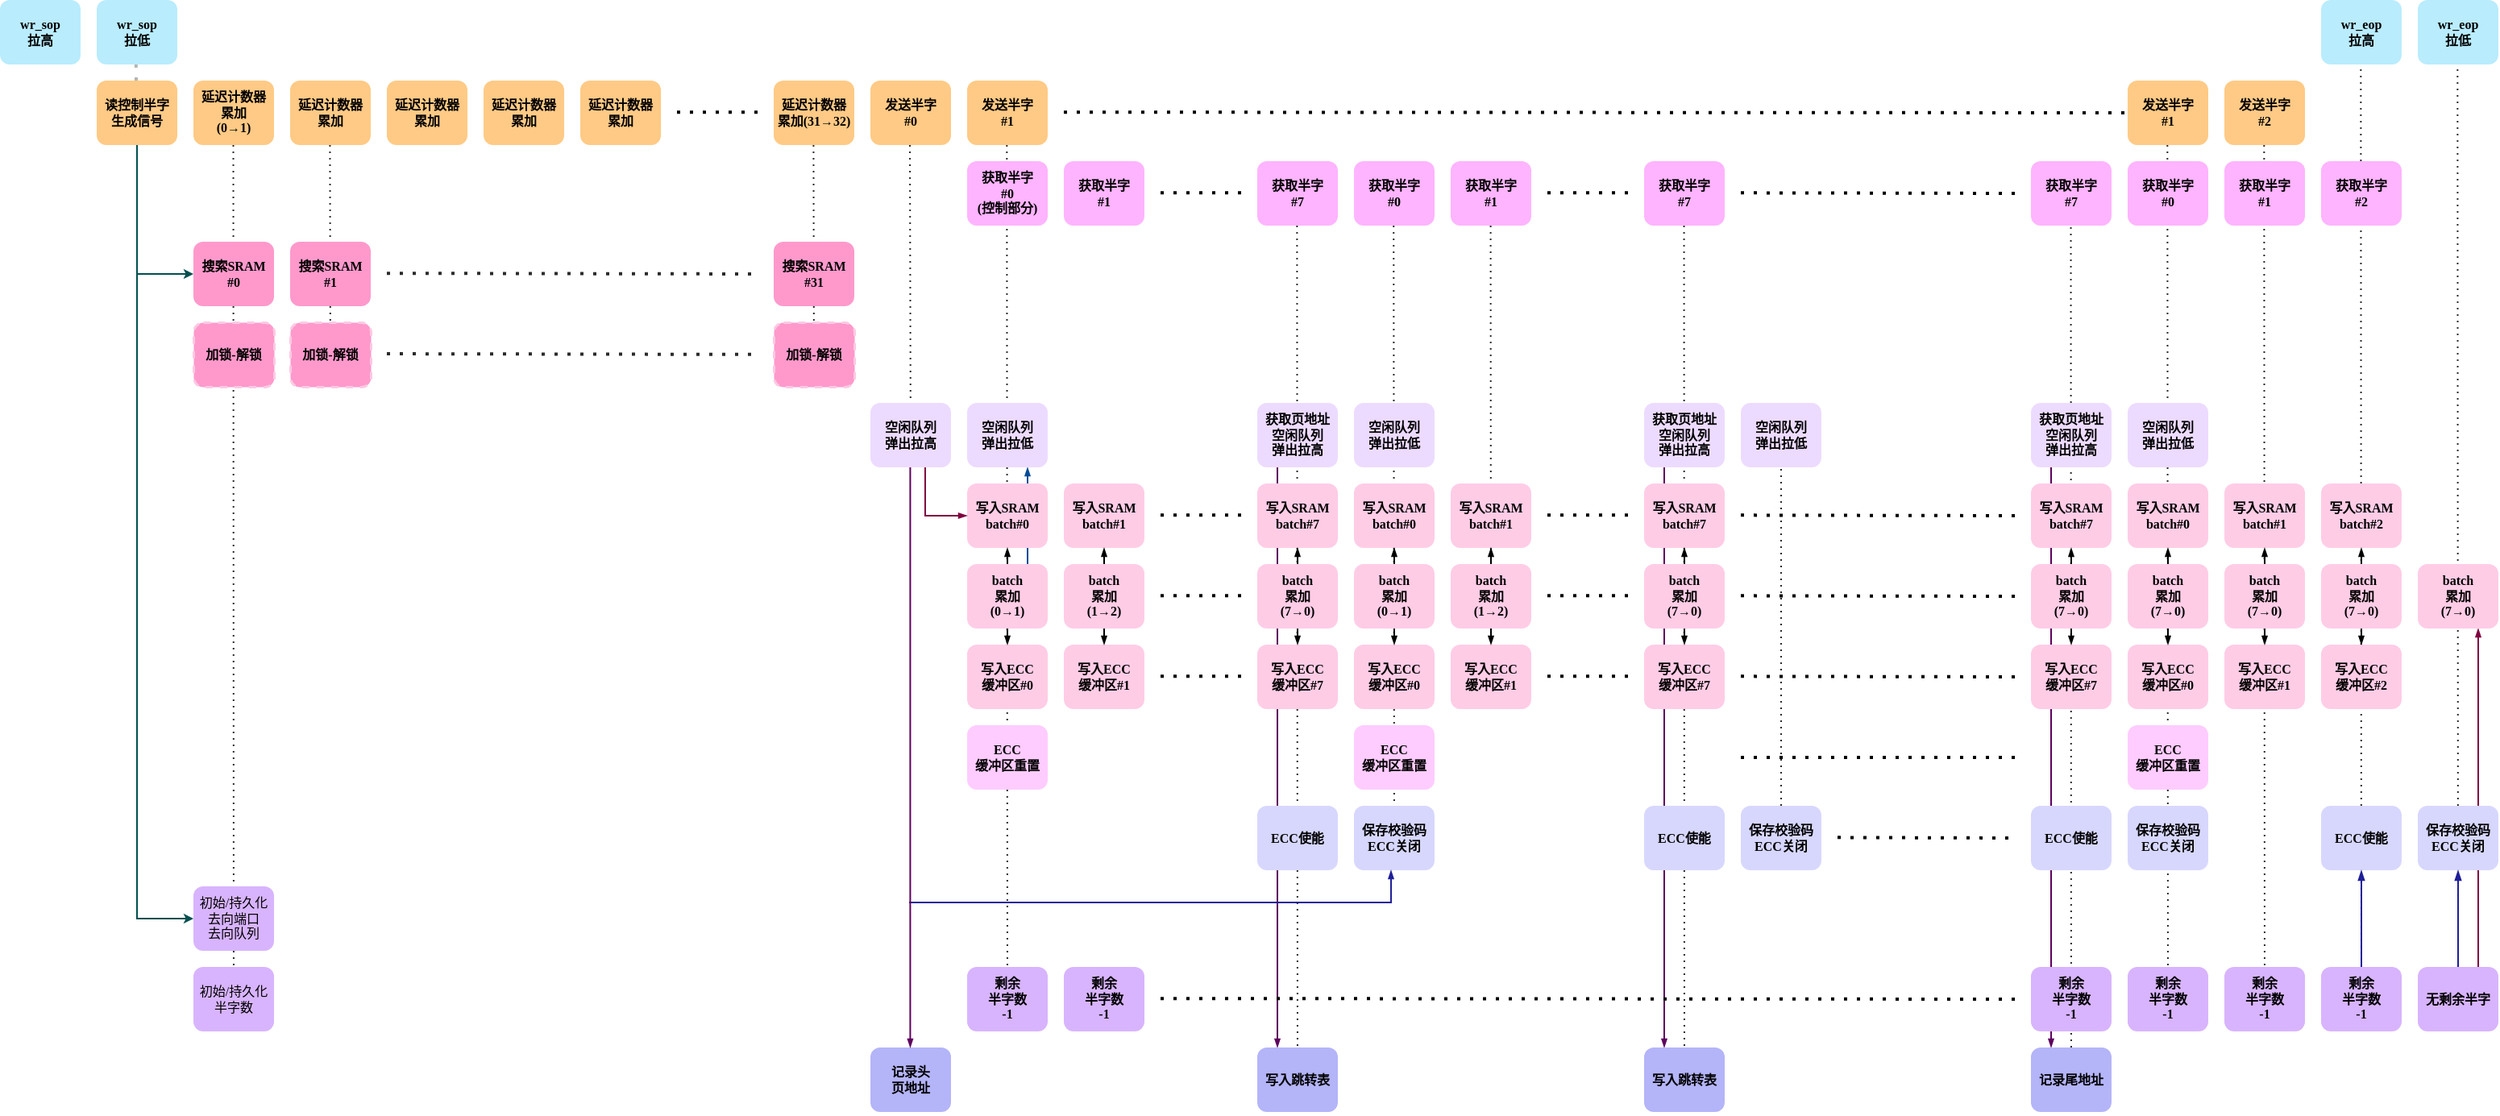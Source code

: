 <mxfile version="24.2.5" type="device">
  <diagram name="Page-1" id="74e2e168-ea6b-b213-b513-2b3c1d86103e">
    <mxGraphModel dx="1841" dy="930" grid="0" gridSize="10" guides="1" tooltips="1" connect="1" arrows="1" fold="1" page="1" pageScale="1" pageWidth="4681" pageHeight="3300" background="none" math="0" shadow="0">
      <root>
        <mxCell id="0" />
        <mxCell id="1" parent="0" />
        <mxCell id="sGP158P6FGqPjZRPa_zk-132" value="" style="endArrow=none;dashed=1;html=1;dashPattern=1 3;strokeWidth=2;rounded=0;fontStyle=1;strokeColor=#B5B5B5;" edge="1" parent="1">
          <mxGeometry width="50" height="50" relative="1" as="geometry">
            <mxPoint x="467.41" y="550" as="sourcePoint" />
            <mxPoint x="468" y="605" as="targetPoint" />
          </mxGeometry>
        </mxCell>
        <mxCell id="sGP158P6FGqPjZRPa_zk-131" value="" style="endArrow=none;dashed=1;html=1;dashPattern=1 3;strokeWidth=1;rounded=0;fontStyle=1;exitX=0.5;exitY=0;exitDx=0;exitDy=0;entryX=0.5;entryY=1;entryDx=0;entryDy=0;strokeColor=#2A2B2C;" edge="1" parent="1">
          <mxGeometry width="50" height="50" relative="1" as="geometry">
            <mxPoint x="1907.66" y="545" as="sourcePoint" />
            <mxPoint x="1908" y="1150" as="targetPoint" />
          </mxGeometry>
        </mxCell>
        <mxCell id="sGP158P6FGqPjZRPa_zk-130" value="" style="endArrow=none;dashed=1;html=1;dashPattern=1 3;strokeWidth=1;rounded=0;fontStyle=1;exitX=0.5;exitY=0;exitDx=0;exitDy=0;entryX=0.5;entryY=1;entryDx=0;entryDy=0;strokeColor=#2A2B2C;" edge="1" parent="1" target="WF_SVMyA3wsPpLtUFcRp-190">
          <mxGeometry width="50" height="50" relative="1" as="geometry">
            <mxPoint x="1847.66" y="545" as="sourcePoint" />
            <mxPoint x="1847.9" y="1110" as="targetPoint" />
          </mxGeometry>
        </mxCell>
        <mxCell id="sGP158P6FGqPjZRPa_zk-129" value="" style="endArrow=none;dashed=1;html=1;dashPattern=1 3;strokeWidth=1;rounded=0;fontStyle=1;exitX=0.5;exitY=0;exitDx=0;exitDy=0;strokeColor=#2A2B2C;" edge="1" parent="1">
          <mxGeometry width="50" height="50" relative="1" as="geometry">
            <mxPoint x="1787.66" y="600" as="sourcePoint" />
            <mxPoint x="1788" y="1145" as="targetPoint" />
          </mxGeometry>
        </mxCell>
        <mxCell id="sGP158P6FGqPjZRPa_zk-128" value="" style="endArrow=none;dashed=1;html=1;dashPattern=1 3;strokeWidth=1;rounded=0;fontStyle=1;exitX=0.5;exitY=0;exitDx=0;exitDy=0;strokeColor=#2A2B2C;" edge="1" parent="1">
          <mxGeometry width="50" height="50" relative="1" as="geometry">
            <mxPoint x="1727.66" y="600" as="sourcePoint" />
            <mxPoint x="1728" y="1145" as="targetPoint" />
          </mxGeometry>
        </mxCell>
        <mxCell id="sGP158P6FGqPjZRPa_zk-127" value="" style="endArrow=none;dashed=1;html=1;dashPattern=1 3;strokeWidth=1;rounded=0;fontStyle=1;strokeColor=#2A2B2C;" edge="1" parent="1">
          <mxGeometry width="50" height="50" relative="1" as="geometry">
            <mxPoint x="1488" y="765" as="sourcePoint" />
            <mxPoint x="1488" y="1045" as="targetPoint" />
          </mxGeometry>
        </mxCell>
        <mxCell id="sGP158P6FGqPjZRPa_zk-125" value="" style="endArrow=none;dashed=1;html=1;dashPattern=1 3;strokeWidth=1;rounded=0;fontStyle=1;exitX=0.5;exitY=0;exitDx=0;exitDy=0;entryX=0.5;entryY=1;entryDx=0;entryDy=0;strokeColor=#2A2B2C;" edge="1" parent="1" target="WF_SVMyA3wsPpLtUFcRp-204">
          <mxGeometry width="50" height="50" relative="1" as="geometry">
            <mxPoint x="1427.76" y="610" as="sourcePoint" />
            <mxPoint x="1428" y="950" as="targetPoint" />
          </mxGeometry>
        </mxCell>
        <mxCell id="sGP158P6FGqPjZRPa_zk-126" value="" style="endArrow=none;dashed=1;html=1;dashPattern=1 3;strokeWidth=1;rounded=0;fontStyle=1;exitX=0.5;exitY=0;exitDx=0;exitDy=0;entryX=0.5;entryY=1;entryDx=0;entryDy=0;strokeColor=#2A2B2C;" edge="1" parent="1" target="WF_SVMyA3wsPpLtUFcRp-208">
          <mxGeometry width="50" height="50" relative="1" as="geometry">
            <mxPoint x="1667.76" y="635" as="sourcePoint" />
            <mxPoint x="1668" y="975" as="targetPoint" />
          </mxGeometry>
        </mxCell>
        <mxCell id="sGP158P6FGqPjZRPa_zk-124" value="" style="endArrow=none;dashed=1;html=1;dashPattern=1 3;strokeWidth=1;rounded=0;fontStyle=1;exitX=0.5;exitY=0;exitDx=0;exitDy=0;entryX=0.5;entryY=1;entryDx=0;entryDy=0;strokeColor=#2A2B2C;" edge="1" parent="1" target="WF_SVMyA3wsPpLtUFcRp-78">
          <mxGeometry width="50" height="50" relative="1" as="geometry">
            <mxPoint x="1307.76" y="610" as="sourcePoint" />
            <mxPoint x="1308.18" y="1045" as="targetPoint" />
          </mxGeometry>
        </mxCell>
        <mxCell id="sGP158P6FGqPjZRPa_zk-123" value="" style="endArrow=none;dashed=1;html=1;dashPattern=1 3;strokeWidth=1;rounded=0;fontStyle=1;exitX=0.5;exitY=0;exitDx=0;exitDy=0;strokeColor=#2A2B2C;" edge="1" parent="1">
          <mxGeometry width="50" height="50" relative="1" as="geometry">
            <mxPoint x="1247.58" y="610" as="sourcePoint" />
            <mxPoint x="1248" y="1045" as="targetPoint" />
          </mxGeometry>
        </mxCell>
        <mxCell id="sGP158P6FGqPjZRPa_zk-122" value="" style="endArrow=none;dashed=1;html=1;dashPattern=1 3;strokeWidth=1;rounded=0;fontStyle=1;entryX=0.5;entryY=1;entryDx=0;entryDy=0;exitX=0.5;exitY=0;exitDx=0;exitDy=0;strokeColor=#2A2B2C;" edge="1" parent="1" target="WF_SVMyA3wsPpLtUFcRp-203">
          <mxGeometry width="50" height="50" relative="1" as="geometry">
            <mxPoint x="1187.66" y="610" as="sourcePoint" />
            <mxPoint x="1187.58" y="1150" as="targetPoint" />
          </mxGeometry>
        </mxCell>
        <mxCell id="sGP158P6FGqPjZRPa_zk-121" value="" style="endArrow=none;dashed=1;html=1;dashPattern=1 3;strokeWidth=1;rounded=0;fontStyle=1;entryX=0.5;entryY=1;entryDx=0;entryDy=0;strokeColor=#2A2B2C;" edge="1" parent="1" target="WF_SVMyA3wsPpLtUFcRp-181">
          <mxGeometry width="50" height="50" relative="1" as="geometry">
            <mxPoint x="1007.66" y="600" as="sourcePoint" />
            <mxPoint x="1008.16" y="800" as="targetPoint" />
          </mxGeometry>
        </mxCell>
        <mxCell id="sGP158P6FGqPjZRPa_zk-120" value="" style="endArrow=none;dashed=1;html=1;dashPattern=1 3;strokeWidth=1;rounded=0;fontStyle=1;entryX=0.5;entryY=1;entryDx=0;entryDy=0;strokeColor=#2A2B2C;" edge="1" parent="1" target="WF_SVMyA3wsPpLtUFcRp-2">
          <mxGeometry width="50" height="50" relative="1" as="geometry">
            <mxPoint x="947.5" y="600" as="sourcePoint" />
            <mxPoint x="947.79" y="750" as="targetPoint" />
          </mxGeometry>
        </mxCell>
        <mxCell id="sGP158P6FGqPjZRPa_zk-118" value="" style="endArrow=none;dashed=1;html=1;dashPattern=1 3;strokeWidth=1;rounded=0;fontStyle=1;entryX=0.5;entryY=1;entryDx=0;entryDy=0;strokeColor=#2A2B2C;" edge="1" parent="1" target="WF_SVMyA3wsPpLtUFcRp-259">
          <mxGeometry width="50" height="50" relative="1" as="geometry">
            <mxPoint x="587.71" y="600" as="sourcePoint" />
            <mxPoint x="587.96" y="800" as="targetPoint" />
          </mxGeometry>
        </mxCell>
        <mxCell id="sGP158P6FGqPjZRPa_zk-119" value="" style="endArrow=none;dashed=1;html=1;dashPattern=1 3;strokeWidth=1;rounded=0;fontStyle=1;entryX=0.5;entryY=1;entryDx=0;entryDy=0;strokeColor=#2A2B2C;" edge="1" parent="1" target="WF_SVMyA3wsPpLtUFcRp-260">
          <mxGeometry width="50" height="50" relative="1" as="geometry">
            <mxPoint x="887.71" y="600" as="sourcePoint" />
            <mxPoint x="887.96" y="800" as="targetPoint" />
          </mxGeometry>
        </mxCell>
        <mxCell id="sGP158P6FGqPjZRPa_zk-116" value="" style="endArrow=none;dashed=1;html=1;dashPattern=1 3;strokeWidth=1;rounded=0;fontStyle=1;entryX=0.5;entryY=1;entryDx=0;entryDy=0;strokeColor=#2A2B2C;" edge="1" parent="1" target="WF_SVMyA3wsPpLtUFcRp-231">
          <mxGeometry width="50" height="50" relative="1" as="geometry">
            <mxPoint x="527.75" y="600" as="sourcePoint" />
            <mxPoint x="533" y="1145" as="targetPoint" />
          </mxGeometry>
        </mxCell>
        <mxCell id="WF_SVMyA3wsPpLtUFcRp-273" value="" style="endArrow=blockThin;html=1;rounded=0;exitX=0.75;exitY=0;exitDx=0;exitDy=0;entryX=0.75;entryY=1;entryDx=0;entryDy=0;endFill=1;fontStyle=1;endSize=3;strokeColor=#800040;" parent="1" source="WF_SVMyA3wsPpLtUFcRp-271" target="WF_SVMyA3wsPpLtUFcRp-267" edge="1">
          <mxGeometry width="50" height="50" relative="1" as="geometry">
            <mxPoint x="1918" y="1120" as="sourcePoint" />
            <mxPoint x="1918" y="1060" as="targetPoint" />
          </mxGeometry>
        </mxCell>
        <mxCell id="WF_SVMyA3wsPpLtUFcRp-264" value="" style="endArrow=blockThin;html=1;rounded=0;exitX=0.75;exitY=0;exitDx=0;exitDy=0;entryX=0.75;entryY=1;entryDx=0;entryDy=0;endFill=1;fontStyle=1;strokeColor=#004C99;endSize=3;" parent="1" source="WF_SVMyA3wsPpLtUFcRp-22" target="WF_SVMyA3wsPpLtUFcRp-148" edge="1">
          <mxGeometry width="50" height="50" relative="1" as="geometry">
            <mxPoint x="1031" y="910" as="sourcePoint" />
            <mxPoint x="1031" y="970" as="targetPoint" />
          </mxGeometry>
        </mxCell>
        <mxCell id="WF_SVMyA3wsPpLtUFcRp-209" value="" style="endArrow=blockThin;html=1;rounded=0;exitX=0.25;exitY=1;exitDx=0;exitDy=0;entryX=0.25;entryY=0;entryDx=0;entryDy=0;endFill=1;fontStyle=1;strokeColor=#5E005E;endSize=3;" parent="1" source="WF_SVMyA3wsPpLtUFcRp-152" target="WF_SVMyA3wsPpLtUFcRp-208" edge="1">
          <mxGeometry width="50" height="50" relative="1" as="geometry">
            <mxPoint x="1426" y="810" as="sourcePoint" />
            <mxPoint x="1426" y="1170" as="targetPoint" />
          </mxGeometry>
        </mxCell>
        <mxCell id="WF_SVMyA3wsPpLtUFcRp-207" value="" style="endArrow=blockThin;html=1;rounded=0;exitX=0.25;exitY=1;exitDx=0;exitDy=0;entryX=0.25;entryY=0;entryDx=0;entryDy=0;endFill=1;fontStyle=1;strokeColor=#5E005E;endSize=3;" parent="1" source="WF_SVMyA3wsPpLtUFcRp-153" target="WF_SVMyA3wsPpLtUFcRp-204" edge="1">
          <mxGeometry width="50" height="50" relative="1" as="geometry">
            <mxPoint x="1186" y="810" as="sourcePoint" />
            <mxPoint x="1186" y="1170" as="targetPoint" />
          </mxGeometry>
        </mxCell>
        <mxCell id="WF_SVMyA3wsPpLtUFcRp-206" value="" style="endArrow=blockThin;html=1;rounded=0;exitX=0.25;exitY=1;exitDx=0;exitDy=0;entryX=0.25;entryY=0;entryDx=0;entryDy=0;endFill=1;fontStyle=1;strokeColor=#5E005E;endSize=3;" parent="1" source="WF_SVMyA3wsPpLtUFcRp-151" target="WF_SVMyA3wsPpLtUFcRp-203" edge="1">
          <mxGeometry width="50" height="50" relative="1" as="geometry">
            <mxPoint x="1363" y="1050" as="sourcePoint" />
            <mxPoint x="1413" y="1000" as="targetPoint" />
          </mxGeometry>
        </mxCell>
        <mxCell id="_o2dJ1vOlYaZSfBBGsUN-45" value="搜索SRAM&lt;br&gt;#0" style="rounded=1;whiteSpace=wrap;html=1;shadow=0;labelBackgroundColor=none;strokeWidth=1;fontFamily=Verdana;fontSize=8;align=center;fillColor=#FF99CC;fontStyle=1;strokeColor=none;" parent="1" vertex="1">
          <mxGeometry x="503" y="660" width="50" height="40" as="geometry" />
        </mxCell>
        <mxCell id="_o2dJ1vOlYaZSfBBGsUN-46" value="搜索SRAM&lt;br&gt;#1" style="rounded=1;whiteSpace=wrap;html=1;shadow=0;labelBackgroundColor=none;strokeWidth=1;fontFamily=Verdana;fontSize=8;align=center;fillColor=#FF99CC;fontStyle=1;strokeColor=none;" parent="1" vertex="1">
          <mxGeometry x="563" y="660" width="50" height="40" as="geometry" />
        </mxCell>
        <mxCell id="_o2dJ1vOlYaZSfBBGsUN-47" value="搜索SRAM&lt;br&gt;#31" style="rounded=1;whiteSpace=wrap;html=1;shadow=0;labelBackgroundColor=none;strokeWidth=1;fontFamily=Verdana;fontSize=8;align=center;fillColor=#FF99CC;fontStyle=1;strokeColor=none;" parent="1" vertex="1">
          <mxGeometry x="863" y="660" width="50" height="40" as="geometry" />
        </mxCell>
        <mxCell id="_o2dJ1vOlYaZSfBBGsUN-48" value="" style="endArrow=none;dashed=1;html=1;dashPattern=1 3;strokeWidth=2;rounded=0;fontStyle=1;strokeColor=#2A2B2C;" parent="1" edge="1">
          <mxGeometry width="50" height="50" relative="1" as="geometry">
            <mxPoint x="623" y="679.58" as="sourcePoint" />
            <mxPoint x="853" y="680" as="targetPoint" />
          </mxGeometry>
        </mxCell>
        <mxCell id="WF_SVMyA3wsPpLtUFcRp-2" value="空闲队列&lt;br&gt;弹出拉高" style="rounded=1;whiteSpace=wrap;html=1;shadow=0;labelBackgroundColor=none;strokeWidth=1;fontFamily=Verdana;fontSize=8;align=center;fillColor=#eddbff;fontStyle=1;strokeColor=none;" parent="1" vertex="1">
          <mxGeometry x="923" y="760" width="50" height="40" as="geometry" />
        </mxCell>
        <mxCell id="WF_SVMyA3wsPpLtUFcRp-6" value="写入SRAM&lt;br&gt;batch#0" style="rounded=1;whiteSpace=wrap;html=1;shadow=0;labelBackgroundColor=none;strokeWidth=1;fontFamily=Verdana;fontSize=8;align=center;fillColor=#FFCCE6;fontStyle=1;strokeColor=none;" parent="1" vertex="1">
          <mxGeometry x="983" y="810" width="50" height="40" as="geometry" />
        </mxCell>
        <mxCell id="WF_SVMyA3wsPpLtUFcRp-9" value="写入SRAM&lt;br&gt;batch#1" style="rounded=1;whiteSpace=wrap;html=1;shadow=0;labelBackgroundColor=none;strokeWidth=1;fontFamily=Verdana;fontSize=8;align=center;fillColor=#FFCCE6;fontStyle=1;strokeColor=none;" parent="1" vertex="1">
          <mxGeometry x="1043" y="810" width="50" height="40" as="geometry" />
        </mxCell>
        <mxCell id="WF_SVMyA3wsPpLtUFcRp-10" value="获取半字&lt;br&gt;#0&lt;br&gt;(控制部分)" style="rounded=1;whiteSpace=wrap;html=1;shadow=0;labelBackgroundColor=none;strokeWidth=1;fontFamily=Verdana;fontSize=8;align=center;fillColor=#feb4fe;fontStyle=1;strokeColor=none;" parent="1" vertex="1">
          <mxGeometry x="983" y="610" width="50" height="40" as="geometry" />
        </mxCell>
        <mxCell id="WF_SVMyA3wsPpLtUFcRp-11" value="获取半字&lt;br&gt;#1" style="rounded=1;whiteSpace=wrap;html=1;shadow=0;labelBackgroundColor=none;strokeWidth=1;fontFamily=Verdana;fontSize=8;align=center;fillColor=#feb4fe;fontStyle=1;strokeColor=none;" parent="1" vertex="1">
          <mxGeometry x="1043" y="610" width="50" height="40" as="geometry" />
        </mxCell>
        <mxCell id="WF_SVMyA3wsPpLtUFcRp-12" value="获取半字&lt;br&gt;#7" style="rounded=1;whiteSpace=wrap;html=1;shadow=0;labelBackgroundColor=none;strokeWidth=1;fontFamily=Verdana;fontSize=8;align=center;fillColor=#feb4fe;fontStyle=1;strokeColor=none;" parent="1" vertex="1">
          <mxGeometry x="1163" y="610" width="50" height="40" as="geometry" />
        </mxCell>
        <mxCell id="WF_SVMyA3wsPpLtUFcRp-13" value="" style="endArrow=none;dashed=1;html=1;dashPattern=1 3;strokeWidth=2;rounded=0;fontStyle=1;strokeColor=#000000;" parent="1" edge="1">
          <mxGeometry width="50" height="50" relative="1" as="geometry">
            <mxPoint x="1103" y="629.58" as="sourcePoint" />
            <mxPoint x="1153" y="629.58" as="targetPoint" />
          </mxGeometry>
        </mxCell>
        <mxCell id="WF_SVMyA3wsPpLtUFcRp-15" value="写入SRAM&lt;br&gt;batch#7" style="rounded=1;whiteSpace=wrap;html=1;shadow=0;labelBackgroundColor=none;strokeWidth=1;fontFamily=Verdana;fontSize=8;align=center;fillColor=#FFCCE6;fontStyle=1;strokeColor=none;" parent="1" vertex="1">
          <mxGeometry x="1163" y="810" width="50" height="40" as="geometry" />
        </mxCell>
        <mxCell id="WF_SVMyA3wsPpLtUFcRp-16" value="写入ECC&lt;br&gt;缓冲区#0" style="rounded=1;whiteSpace=wrap;html=1;shadow=0;labelBackgroundColor=none;strokeWidth=1;fontFamily=Verdana;fontSize=8;align=center;fillColor=#FFCCE6;fontStyle=1;strokeColor=none;" parent="1" vertex="1">
          <mxGeometry x="983" y="910" width="50" height="40" as="geometry" />
        </mxCell>
        <mxCell id="WF_SVMyA3wsPpLtUFcRp-17" value="写入ECC&lt;br&gt;缓冲区#1" style="rounded=1;whiteSpace=wrap;html=1;shadow=0;labelBackgroundColor=none;strokeWidth=1;fontFamily=Verdana;fontSize=8;align=center;fillColor=#FFCCE6;fontStyle=1;strokeColor=none;" parent="1" vertex="1">
          <mxGeometry x="1043" y="910" width="50" height="40" as="geometry" />
        </mxCell>
        <mxCell id="WF_SVMyA3wsPpLtUFcRp-18" value="" style="endArrow=none;dashed=1;html=1;dashPattern=1 3;strokeWidth=2;rounded=0;fontStyle=1" parent="1" edge="1">
          <mxGeometry width="50" height="50" relative="1" as="geometry">
            <mxPoint x="1103" y="829.66" as="sourcePoint" />
            <mxPoint x="1153" y="829.66" as="targetPoint" />
          </mxGeometry>
        </mxCell>
        <mxCell id="WF_SVMyA3wsPpLtUFcRp-19" value="" style="endArrow=none;dashed=1;html=1;dashPattern=1 3;strokeWidth=2;rounded=0;fontStyle=1" parent="1" edge="1">
          <mxGeometry width="50" height="50" relative="1" as="geometry">
            <mxPoint x="1103" y="929.66" as="sourcePoint" />
            <mxPoint x="1153" y="929.66" as="targetPoint" />
          </mxGeometry>
        </mxCell>
        <mxCell id="WF_SVMyA3wsPpLtUFcRp-20" value="写入ECC&lt;br&gt;缓冲区#7" style="rounded=1;whiteSpace=wrap;html=1;shadow=0;labelBackgroundColor=none;strokeWidth=1;fontFamily=Verdana;fontSize=8;align=center;fillColor=#FFCCE6;fontStyle=1;strokeColor=none;" parent="1" vertex="1">
          <mxGeometry x="1163" y="910" width="50" height="40" as="geometry" />
        </mxCell>
        <mxCell id="WF_SVMyA3wsPpLtUFcRp-21" value="ECC使能" style="rounded=1;whiteSpace=wrap;html=1;shadow=0;labelBackgroundColor=none;strokeWidth=1;fontFamily=Verdana;fontSize=8;align=center;fillColor=#D7D7FE;fontStyle=1;strokeColor=none;" parent="1" vertex="1">
          <mxGeometry x="1163" y="1010" width="50" height="40" as="geometry" />
        </mxCell>
        <mxCell id="WF_SVMyA3wsPpLtUFcRp-22" value="batch&lt;br&gt;累加&lt;br&gt;(0→1)" style="rounded=1;whiteSpace=wrap;html=1;shadow=0;labelBackgroundColor=none;strokeWidth=1;fontFamily=Verdana;fontSize=8;align=center;fillColor=#FFCCE6;fontStyle=1;strokeColor=none;" parent="1" vertex="1">
          <mxGeometry x="983" y="860" width="50" height="40" as="geometry" />
        </mxCell>
        <mxCell id="WF_SVMyA3wsPpLtUFcRp-23" value="batch&lt;br&gt;累加&lt;br&gt;(1→2)" style="rounded=1;whiteSpace=wrap;html=1;shadow=0;labelBackgroundColor=none;strokeWidth=1;fontFamily=Verdana;fontSize=8;align=center;fillColor=#FFCCE6;fontStyle=1;strokeColor=none;" parent="1" vertex="1">
          <mxGeometry x="1043" y="860" width="50" height="40" as="geometry" />
        </mxCell>
        <mxCell id="WF_SVMyA3wsPpLtUFcRp-24" value="batch&lt;br&gt;累加&lt;br&gt;(7→0)" style="rounded=1;whiteSpace=wrap;html=1;shadow=0;labelBackgroundColor=none;strokeWidth=1;fontFamily=Verdana;fontSize=8;align=center;fillColor=#FFCCE6;fontStyle=1;strokeColor=none;" parent="1" vertex="1">
          <mxGeometry x="1163" y="860" width="50" height="40" as="geometry" />
        </mxCell>
        <mxCell id="WF_SVMyA3wsPpLtUFcRp-25" value="" style="endArrow=none;dashed=1;html=1;dashPattern=1 3;strokeWidth=2;rounded=0;fontStyle=1" parent="1" edge="1">
          <mxGeometry width="50" height="50" relative="1" as="geometry">
            <mxPoint x="1103" y="879.66" as="sourcePoint" />
            <mxPoint x="1153" y="879.66" as="targetPoint" />
          </mxGeometry>
        </mxCell>
        <mxCell id="WF_SVMyA3wsPpLtUFcRp-26" value="保存校验码&lt;br&gt;ECC关闭" style="rounded=1;whiteSpace=wrap;html=1;shadow=0;labelBackgroundColor=none;strokeWidth=1;fontFamily=Verdana;fontSize=8;align=center;fillColor=#D7D7FE;fontStyle=1;strokeColor=none;" parent="1" vertex="1">
          <mxGeometry x="1223" y="1010" width="50" height="40" as="geometry" />
        </mxCell>
        <mxCell id="WF_SVMyA3wsPpLtUFcRp-30" value="" style="endArrow=none;dashed=1;html=1;dashPattern=1 3;strokeWidth=2;rounded=0;fontStyle=1;strokeColor=#000000;" parent="1" edge="1">
          <mxGeometry width="50" height="50" relative="1" as="geometry">
            <mxPoint x="1343" y="629.58" as="sourcePoint" />
            <mxPoint x="1393" y="629.58" as="targetPoint" />
          </mxGeometry>
        </mxCell>
        <mxCell id="WF_SVMyA3wsPpLtUFcRp-32" value="" style="endArrow=none;dashed=1;html=1;dashPattern=1 3;strokeWidth=2;rounded=0;fontStyle=1;strokeColor=#000000;" parent="1" edge="1">
          <mxGeometry width="50" height="50" relative="1" as="geometry">
            <mxPoint x="1463" y="629.66" as="sourcePoint" />
            <mxPoint x="1633" y="630" as="targetPoint" />
          </mxGeometry>
        </mxCell>
        <mxCell id="WF_SVMyA3wsPpLtUFcRp-33" value="ECC&lt;br&gt;缓冲区重置" style="rounded=1;whiteSpace=wrap;html=1;shadow=0;labelBackgroundColor=none;strokeWidth=1;fontFamily=Verdana;fontSize=8;align=center;fillColor=#FFCCFF;fontStyle=1;strokeColor=none;" parent="1" vertex="1">
          <mxGeometry x="1223" y="960" width="50" height="40" as="geometry" />
        </mxCell>
        <mxCell id="WF_SVMyA3wsPpLtUFcRp-34" value="" style="endArrow=blockThin;html=1;rounded=0;entryX=0.5;entryY=1;entryDx=0;entryDy=0;endFill=1;fontStyle=1;strokeColor=#1F1F99;endSize=3;" parent="1" edge="1">
          <mxGeometry relative="1" as="geometry">
            <mxPoint x="947" y="1070" as="sourcePoint" />
            <mxPoint x="1246" y="1050" as="targetPoint" />
            <Array as="points">
              <mxPoint x="1031" y="1070" />
              <mxPoint x="1224" y="1070" />
              <mxPoint x="1246" y="1070" />
            </Array>
          </mxGeometry>
        </mxCell>
        <mxCell id="WF_SVMyA3wsPpLtUFcRp-42" value="" style="endArrow=blockThin;html=1;rounded=0;entryX=0.5;entryY=1;entryDx=0;entryDy=0;exitX=0.5;exitY=0;exitDx=0;exitDy=0;endFill=1;fontStyle=1;strokeWidth=1;sourcePerimeterSpacing=0;targetPerimeterSpacing=0;endSize=3;" parent="1" source="WF_SVMyA3wsPpLtUFcRp-22" target="WF_SVMyA3wsPpLtUFcRp-6" edge="1">
          <mxGeometry width="50" height="50" relative="1" as="geometry">
            <mxPoint x="1103" y="960" as="sourcePoint" />
            <mxPoint x="1153" y="910" as="targetPoint" />
          </mxGeometry>
        </mxCell>
        <mxCell id="WF_SVMyA3wsPpLtUFcRp-43" value="" style="endArrow=blockThin;html=1;rounded=0;entryX=0.5;entryY=1;entryDx=0;entryDy=0;exitX=0.5;exitY=0;exitDx=0;exitDy=0;endFill=1;fontStyle=1;strokeWidth=1;sourcePerimeterSpacing=0;targetPerimeterSpacing=0;endSize=3;" parent="1" source="WF_SVMyA3wsPpLtUFcRp-23" target="WF_SVMyA3wsPpLtUFcRp-9" edge="1">
          <mxGeometry width="50" height="50" relative="1" as="geometry">
            <mxPoint x="1103" y="960" as="sourcePoint" />
            <mxPoint x="1153" y="910" as="targetPoint" />
          </mxGeometry>
        </mxCell>
        <mxCell id="WF_SVMyA3wsPpLtUFcRp-44" value="" style="endArrow=blockThin;html=1;rounded=0;entryX=0.5;entryY=0;entryDx=0;entryDy=0;exitX=0.5;exitY=1;exitDx=0;exitDy=0;endFill=1;fontStyle=1;strokeWidth=1;sourcePerimeterSpacing=0;targetPerimeterSpacing=0;endSize=3;" parent="1" source="WF_SVMyA3wsPpLtUFcRp-22" target="WF_SVMyA3wsPpLtUFcRp-16" edge="1">
          <mxGeometry width="50" height="50" relative="1" as="geometry">
            <mxPoint x="1103" y="960" as="sourcePoint" />
            <mxPoint x="1153" y="910" as="targetPoint" />
          </mxGeometry>
        </mxCell>
        <mxCell id="WF_SVMyA3wsPpLtUFcRp-45" value="" style="endArrow=blockThin;html=1;rounded=0;entryX=0.5;entryY=0;entryDx=0;entryDy=0;exitX=0.5;exitY=1;exitDx=0;exitDy=0;endFill=1;fontStyle=1;strokeWidth=1;sourcePerimeterSpacing=0;targetPerimeterSpacing=0;endSize=3;" parent="1" source="WF_SVMyA3wsPpLtUFcRp-23" target="WF_SVMyA3wsPpLtUFcRp-17" edge="1">
          <mxGeometry width="50" height="50" relative="1" as="geometry">
            <mxPoint x="1103" y="960" as="sourcePoint" />
            <mxPoint x="1153" y="910" as="targetPoint" />
          </mxGeometry>
        </mxCell>
        <mxCell id="WF_SVMyA3wsPpLtUFcRp-46" value="" style="endArrow=blockThin;html=1;rounded=0;entryX=0.5;entryY=1;entryDx=0;entryDy=0;exitX=0.5;exitY=0;exitDx=0;exitDy=0;endFill=1;fontStyle=1;endSize=3;" parent="1" source="WF_SVMyA3wsPpLtUFcRp-24" target="WF_SVMyA3wsPpLtUFcRp-15" edge="1">
          <mxGeometry width="50" height="50" relative="1" as="geometry">
            <mxPoint x="1103" y="960" as="sourcePoint" />
            <mxPoint x="1153" y="910" as="targetPoint" />
          </mxGeometry>
        </mxCell>
        <mxCell id="WF_SVMyA3wsPpLtUFcRp-47" value="" style="endArrow=blockThin;html=1;rounded=0;entryX=0.5;entryY=0;entryDx=0;entryDy=0;exitX=0.5;exitY=1;exitDx=0;exitDy=0;endFill=1;fontStyle=1;endSize=3;" parent="1" source="WF_SVMyA3wsPpLtUFcRp-24" target="WF_SVMyA3wsPpLtUFcRp-20" edge="1">
          <mxGeometry width="50" height="50" relative="1" as="geometry">
            <mxPoint x="1103" y="960" as="sourcePoint" />
            <mxPoint x="1153" y="910" as="targetPoint" />
          </mxGeometry>
        </mxCell>
        <mxCell id="WF_SVMyA3wsPpLtUFcRp-48" value="" style="endArrow=blockThin;html=1;rounded=0;exitX=0.5;exitY=1;exitDx=0;exitDy=0;endFill=1;fontStyle=1;strokeColor=#800040;endSize=3;" parent="1" edge="1">
          <mxGeometry width="50" height="50" relative="1" as="geometry">
            <mxPoint x="957" y="800" as="sourcePoint" />
            <mxPoint x="983" y="830" as="targetPoint" />
            <Array as="points">
              <mxPoint x="957" y="830" />
            </Array>
          </mxGeometry>
        </mxCell>
        <mxCell id="WF_SVMyA3wsPpLtUFcRp-74" value="写入SRAM&lt;br&gt;batch#0" style="rounded=1;whiteSpace=wrap;html=1;shadow=0;labelBackgroundColor=none;strokeWidth=1;fontFamily=Verdana;fontSize=8;align=center;fillColor=#FFCCE6;fontStyle=1;strokeColor=none;" parent="1" vertex="1">
          <mxGeometry x="1223" y="810" width="50" height="40" as="geometry" />
        </mxCell>
        <mxCell id="WF_SVMyA3wsPpLtUFcRp-75" value="写入SRAM&lt;br&gt;batch#1" style="rounded=1;whiteSpace=wrap;html=1;shadow=0;labelBackgroundColor=none;strokeWidth=1;fontFamily=Verdana;fontSize=8;align=center;fillColor=#FFCCE6;fontStyle=1;strokeColor=none;" parent="1" vertex="1">
          <mxGeometry x="1283" y="810" width="50" height="40" as="geometry" />
        </mxCell>
        <mxCell id="WF_SVMyA3wsPpLtUFcRp-76" value="写入SRAM&lt;br&gt;batch#7" style="rounded=1;whiteSpace=wrap;html=1;shadow=0;labelBackgroundColor=none;strokeWidth=1;fontFamily=Verdana;fontSize=8;align=center;fillColor=#FFCCE6;fontStyle=1;strokeColor=none;" parent="1" vertex="1">
          <mxGeometry x="1403" y="810" width="50" height="40" as="geometry" />
        </mxCell>
        <mxCell id="WF_SVMyA3wsPpLtUFcRp-77" value="写入ECC&lt;br&gt;缓冲区#0" style="rounded=1;whiteSpace=wrap;html=1;shadow=0;labelBackgroundColor=none;strokeWidth=1;fontFamily=Verdana;fontSize=8;align=center;fillColor=#FFCCE6;fontStyle=1;strokeColor=none;" parent="1" vertex="1">
          <mxGeometry x="1223" y="910" width="50" height="40" as="geometry" />
        </mxCell>
        <mxCell id="WF_SVMyA3wsPpLtUFcRp-78" value="写入ECC&lt;br&gt;缓冲区#1" style="rounded=1;whiteSpace=wrap;html=1;shadow=0;labelBackgroundColor=none;strokeWidth=1;fontFamily=Verdana;fontSize=8;align=center;fillColor=#FFCCE6;fontStyle=1;strokeColor=none;" parent="1" vertex="1">
          <mxGeometry x="1283" y="910" width="50" height="40" as="geometry" />
        </mxCell>
        <mxCell id="WF_SVMyA3wsPpLtUFcRp-79" value="" style="endArrow=none;dashed=1;html=1;dashPattern=1 3;strokeWidth=2;rounded=0;fontStyle=1" parent="1" edge="1">
          <mxGeometry width="50" height="50" relative="1" as="geometry">
            <mxPoint x="1343" y="829.66" as="sourcePoint" />
            <mxPoint x="1393" y="829.66" as="targetPoint" />
          </mxGeometry>
        </mxCell>
        <mxCell id="WF_SVMyA3wsPpLtUFcRp-80" value="" style="endArrow=none;dashed=1;html=1;dashPattern=1 3;strokeWidth=2;rounded=0;fontStyle=1" parent="1" edge="1">
          <mxGeometry width="50" height="50" relative="1" as="geometry">
            <mxPoint x="1343" y="929.66" as="sourcePoint" />
            <mxPoint x="1393" y="929.66" as="targetPoint" />
          </mxGeometry>
        </mxCell>
        <mxCell id="WF_SVMyA3wsPpLtUFcRp-81" value="写入ECC&lt;br&gt;缓冲区#7" style="rounded=1;whiteSpace=wrap;html=1;shadow=0;labelBackgroundColor=none;strokeWidth=1;fontFamily=Verdana;fontSize=8;align=center;fillColor=#FFCCE6;fontStyle=1;strokeColor=none;" parent="1" vertex="1">
          <mxGeometry x="1403" y="910" width="50" height="40" as="geometry" />
        </mxCell>
        <mxCell id="WF_SVMyA3wsPpLtUFcRp-82" value="ECC使能" style="rounded=1;whiteSpace=wrap;html=1;shadow=0;labelBackgroundColor=none;strokeWidth=1;fontFamily=Verdana;fontSize=8;align=center;fillColor=#D7D7FE;fontStyle=1;strokeColor=none;" parent="1" vertex="1">
          <mxGeometry x="1403" y="1010" width="50" height="40" as="geometry" />
        </mxCell>
        <mxCell id="WF_SVMyA3wsPpLtUFcRp-83" value="batch&lt;br&gt;累加&lt;br&gt;(0→1)" style="rounded=1;whiteSpace=wrap;html=1;shadow=0;labelBackgroundColor=none;strokeWidth=1;fontFamily=Verdana;fontSize=8;align=center;fillColor=#FFCCE6;fontStyle=1;strokeColor=none;" parent="1" vertex="1">
          <mxGeometry x="1223" y="860" width="50" height="40" as="geometry" />
        </mxCell>
        <mxCell id="WF_SVMyA3wsPpLtUFcRp-84" value="batch&lt;br&gt;累加&lt;br&gt;(1→2)" style="rounded=1;whiteSpace=wrap;html=1;shadow=0;labelBackgroundColor=none;strokeWidth=1;fontFamily=Verdana;fontSize=8;align=center;fillColor=#FFCCE6;fontStyle=1;strokeColor=none;" parent="1" vertex="1">
          <mxGeometry x="1283" y="860" width="50" height="40" as="geometry" />
        </mxCell>
        <mxCell id="WF_SVMyA3wsPpLtUFcRp-85" value="batch&lt;br&gt;累加&lt;br&gt;(7→0)" style="rounded=1;whiteSpace=wrap;html=1;shadow=0;labelBackgroundColor=none;strokeWidth=1;fontFamily=Verdana;fontSize=8;align=center;fillColor=#FFCCE6;fontStyle=1;strokeColor=none;" parent="1" vertex="1">
          <mxGeometry x="1403" y="860" width="50" height="40" as="geometry" />
        </mxCell>
        <mxCell id="WF_SVMyA3wsPpLtUFcRp-86" value="" style="endArrow=none;dashed=1;html=1;dashPattern=1 3;strokeWidth=2;rounded=0;fontStyle=1" parent="1" edge="1">
          <mxGeometry width="50" height="50" relative="1" as="geometry">
            <mxPoint x="1343" y="879.66" as="sourcePoint" />
            <mxPoint x="1393" y="879.66" as="targetPoint" />
          </mxGeometry>
        </mxCell>
        <mxCell id="WF_SVMyA3wsPpLtUFcRp-87" value="保存校验码&lt;br&gt;ECC关闭" style="rounded=1;whiteSpace=wrap;html=1;shadow=0;labelBackgroundColor=none;strokeWidth=1;fontFamily=Verdana;fontSize=8;align=center;fillColor=#D7D7FE;fontStyle=1;strokeColor=none;" parent="1" vertex="1">
          <mxGeometry x="1463" y="1010" width="50" height="40" as="geometry" />
        </mxCell>
        <mxCell id="WF_SVMyA3wsPpLtUFcRp-89" value="" style="endArrow=blockThin;html=1;rounded=0;entryX=0.5;entryY=1;entryDx=0;entryDy=0;exitX=0.5;exitY=0;exitDx=0;exitDy=0;endFill=1;fontStyle=1;endSize=3;" parent="1" source="WF_SVMyA3wsPpLtUFcRp-83" target="WF_SVMyA3wsPpLtUFcRp-74" edge="1">
          <mxGeometry width="50" height="50" relative="1" as="geometry">
            <mxPoint x="1343" y="960" as="sourcePoint" />
            <mxPoint x="1393" y="910" as="targetPoint" />
          </mxGeometry>
        </mxCell>
        <mxCell id="WF_SVMyA3wsPpLtUFcRp-90" value="" style="endArrow=blockThin;html=1;rounded=0;entryX=0.5;entryY=1;entryDx=0;entryDy=0;exitX=0.5;exitY=0;exitDx=0;exitDy=0;endFill=1;fontStyle=1;endSize=3;" parent="1" source="WF_SVMyA3wsPpLtUFcRp-84" target="WF_SVMyA3wsPpLtUFcRp-75" edge="1">
          <mxGeometry width="50" height="50" relative="1" as="geometry">
            <mxPoint x="1343" y="960" as="sourcePoint" />
            <mxPoint x="1393" y="910" as="targetPoint" />
          </mxGeometry>
        </mxCell>
        <mxCell id="WF_SVMyA3wsPpLtUFcRp-91" value="" style="endArrow=blockThin;html=1;rounded=0;entryX=0.5;entryY=0;entryDx=0;entryDy=0;exitX=0.5;exitY=1;exitDx=0;exitDy=0;endFill=1;fontStyle=1;endSize=3;" parent="1" source="WF_SVMyA3wsPpLtUFcRp-83" target="WF_SVMyA3wsPpLtUFcRp-77" edge="1">
          <mxGeometry width="50" height="50" relative="1" as="geometry">
            <mxPoint x="1343" y="960" as="sourcePoint" />
            <mxPoint x="1393" y="910" as="targetPoint" />
          </mxGeometry>
        </mxCell>
        <mxCell id="WF_SVMyA3wsPpLtUFcRp-92" value="" style="endArrow=blockThin;html=1;rounded=0;entryX=0.5;entryY=0;entryDx=0;entryDy=0;exitX=0.5;exitY=1;exitDx=0;exitDy=0;endFill=1;fontStyle=1;endSize=3;" parent="1" source="WF_SVMyA3wsPpLtUFcRp-84" target="WF_SVMyA3wsPpLtUFcRp-78" edge="1">
          <mxGeometry width="50" height="50" relative="1" as="geometry">
            <mxPoint x="1343" y="960" as="sourcePoint" />
            <mxPoint x="1393" y="910" as="targetPoint" />
          </mxGeometry>
        </mxCell>
        <mxCell id="WF_SVMyA3wsPpLtUFcRp-93" value="" style="endArrow=blockThin;html=1;rounded=0;entryX=0.5;entryY=1;entryDx=0;entryDy=0;exitX=0.5;exitY=0;exitDx=0;exitDy=0;fontStyle=1;endFill=1;endSize=3;" parent="1" source="WF_SVMyA3wsPpLtUFcRp-85" target="WF_SVMyA3wsPpLtUFcRp-76" edge="1">
          <mxGeometry width="50" height="50" relative="1" as="geometry">
            <mxPoint x="1343" y="960" as="sourcePoint" />
            <mxPoint x="1393" y="910" as="targetPoint" />
          </mxGeometry>
        </mxCell>
        <mxCell id="WF_SVMyA3wsPpLtUFcRp-94" value="" style="endArrow=blockThin;html=1;rounded=0;entryX=0.5;entryY=0;entryDx=0;entryDy=0;exitX=0.5;exitY=1;exitDx=0;exitDy=0;fontStyle=1;endFill=1;endSize=3;" parent="1" source="WF_SVMyA3wsPpLtUFcRp-85" target="WF_SVMyA3wsPpLtUFcRp-81" edge="1">
          <mxGeometry width="50" height="50" relative="1" as="geometry">
            <mxPoint x="1343" y="960" as="sourcePoint" />
            <mxPoint x="1393" y="910" as="targetPoint" />
          </mxGeometry>
        </mxCell>
        <mxCell id="WF_SVMyA3wsPpLtUFcRp-98" value="加锁-解锁" style="rounded=1;whiteSpace=wrap;html=1;shadow=0;labelBackgroundColor=none;strokeWidth=1.5;fontFamily=Verdana;fontSize=8;align=center;dashed=1;fillColor=#FF99CC;fontStyle=1;strokeColor=#FCC9E3;glass=0;" parent="1" vertex="1">
          <mxGeometry x="503" y="710" width="50" height="40" as="geometry" />
        </mxCell>
        <mxCell id="WF_SVMyA3wsPpLtUFcRp-102" value="wr_sop&lt;br&gt;拉高" style="rounded=1;whiteSpace=wrap;html=1;shadow=0;labelBackgroundColor=none;strokeWidth=1;fontFamily=Verdana;fontSize=8;align=center;fillColor=#B9ECFD;fontStyle=1;strokeColor=none;" parent="1" vertex="1">
          <mxGeometry x="383" y="510" width="50" height="40" as="geometry" />
        </mxCell>
        <mxCell id="WF_SVMyA3wsPpLtUFcRp-103" value="wr_sop&lt;div&gt;拉低&lt;/div&gt;" style="rounded=1;whiteSpace=wrap;html=1;shadow=0;labelBackgroundColor=none;strokeWidth=1;fontFamily=Verdana;fontSize=8;align=center;fillColor=#B9ECFD;fontStyle=1;strokeColor=none;" parent="1" vertex="1">
          <mxGeometry x="443" y="510" width="50" height="40" as="geometry" />
        </mxCell>
        <mxCell id="WF_SVMyA3wsPpLtUFcRp-104" value="写入SRAM&lt;br&gt;batch#7" style="rounded=1;whiteSpace=wrap;html=1;shadow=0;labelBackgroundColor=none;strokeWidth=1;fontFamily=Verdana;fontSize=8;align=center;fillColor=#FFCCE6;fontStyle=1;strokeColor=none;" parent="1" vertex="1">
          <mxGeometry x="1643" y="810" width="50" height="40" as="geometry" />
        </mxCell>
        <mxCell id="WF_SVMyA3wsPpLtUFcRp-105" value="写入ECC&lt;br&gt;缓冲区#7" style="rounded=1;whiteSpace=wrap;html=1;shadow=0;labelBackgroundColor=none;strokeWidth=1;fontFamily=Verdana;fontSize=8;align=center;fillColor=#FFCCE6;fontStyle=1;strokeColor=none;" parent="1" vertex="1">
          <mxGeometry x="1643" y="910" width="50" height="40" as="geometry" />
        </mxCell>
        <mxCell id="WF_SVMyA3wsPpLtUFcRp-106" value="batch&lt;br&gt;累加&lt;br&gt;(7→0)" style="rounded=1;whiteSpace=wrap;html=1;shadow=0;labelBackgroundColor=none;strokeWidth=1;fontFamily=Verdana;fontSize=8;align=center;fillColor=#FFCCE6;fontStyle=1;strokeColor=none;" parent="1" vertex="1">
          <mxGeometry x="1643" y="860" width="50" height="40" as="geometry" />
        </mxCell>
        <mxCell id="WF_SVMyA3wsPpLtUFcRp-107" value="" style="endArrow=blockThin;html=1;rounded=0;entryX=0.5;entryY=1;entryDx=0;entryDy=0;exitX=0.5;exitY=0;exitDx=0;exitDy=0;endFill=1;fontStyle=1;endSize=3;" parent="1" source="WF_SVMyA3wsPpLtUFcRp-106" target="WF_SVMyA3wsPpLtUFcRp-104" edge="1">
          <mxGeometry width="50" height="50" relative="1" as="geometry">
            <mxPoint x="1583" y="960" as="sourcePoint" />
            <mxPoint x="1633" y="910" as="targetPoint" />
          </mxGeometry>
        </mxCell>
        <mxCell id="WF_SVMyA3wsPpLtUFcRp-108" value="" style="endArrow=blockThin;html=1;rounded=0;entryX=0.5;entryY=0;entryDx=0;entryDy=0;exitX=0.5;exitY=1;exitDx=0;exitDy=0;endFill=1;fontStyle=1;endSize=3;" parent="1" source="WF_SVMyA3wsPpLtUFcRp-106" target="WF_SVMyA3wsPpLtUFcRp-105" edge="1">
          <mxGeometry width="50" height="50" relative="1" as="geometry">
            <mxPoint x="1583" y="960" as="sourcePoint" />
            <mxPoint x="1633" y="910" as="targetPoint" />
          </mxGeometry>
        </mxCell>
        <mxCell id="WF_SVMyA3wsPpLtUFcRp-110" value="写入SRAM&lt;br&gt;batch#0" style="rounded=1;whiteSpace=wrap;html=1;shadow=0;labelBackgroundColor=none;strokeWidth=1;fontFamily=Verdana;fontSize=8;align=center;fillColor=#FFCCE6;fontStyle=1;strokeColor=none;" parent="1" vertex="1">
          <mxGeometry x="1703" y="810" width="50" height="40" as="geometry" />
        </mxCell>
        <mxCell id="WF_SVMyA3wsPpLtUFcRp-111" value="写入SRAM&lt;br&gt;batch#1" style="rounded=1;whiteSpace=wrap;html=1;shadow=0;labelBackgroundColor=none;strokeWidth=1;fontFamily=Verdana;fontSize=8;align=center;fillColor=#FFCCE6;fontStyle=1;strokeColor=none;" parent="1" vertex="1">
          <mxGeometry x="1763" y="810" width="50" height="40" as="geometry" />
        </mxCell>
        <mxCell id="WF_SVMyA3wsPpLtUFcRp-113" value="写入ECC&lt;br&gt;缓冲区#0" style="rounded=1;whiteSpace=wrap;html=1;shadow=0;labelBackgroundColor=none;strokeWidth=1;fontFamily=Verdana;fontSize=8;align=center;fillColor=#FFCCE6;fontStyle=1;strokeColor=none;" parent="1" vertex="1">
          <mxGeometry x="1703" y="910" width="50" height="40" as="geometry" />
        </mxCell>
        <mxCell id="WF_SVMyA3wsPpLtUFcRp-114" value="写入ECC&lt;br&gt;缓冲区#1" style="rounded=1;whiteSpace=wrap;html=1;shadow=0;labelBackgroundColor=none;strokeWidth=1;fontFamily=Verdana;fontSize=8;align=center;fillColor=#FFCCE6;fontStyle=1;strokeColor=none;" parent="1" vertex="1">
          <mxGeometry x="1763" y="910" width="50" height="40" as="geometry" />
        </mxCell>
        <mxCell id="WF_SVMyA3wsPpLtUFcRp-118" value="batch&lt;br&gt;累加&lt;br&gt;(7→0)" style="rounded=1;whiteSpace=wrap;html=1;shadow=0;labelBackgroundColor=none;strokeWidth=1;fontFamily=Verdana;fontSize=8;align=center;fillColor=#FFCCE6;fontStyle=1;strokeColor=none;" parent="1" vertex="1">
          <mxGeometry x="1703" y="860" width="50" height="40" as="geometry" />
        </mxCell>
        <mxCell id="WF_SVMyA3wsPpLtUFcRp-119" value="batch&lt;br&gt;累加&lt;br&gt;(7→0)" style="rounded=1;whiteSpace=wrap;html=1;shadow=0;labelBackgroundColor=none;strokeWidth=1;fontFamily=Verdana;fontSize=8;align=center;fillColor=#FFCCE6;fontStyle=1;strokeColor=none;" parent="1" vertex="1">
          <mxGeometry x="1763" y="860" width="50" height="40" as="geometry" />
        </mxCell>
        <mxCell id="WF_SVMyA3wsPpLtUFcRp-122" value="" style="endArrow=blockThin;html=1;rounded=0;entryX=0.5;entryY=1;entryDx=0;entryDy=0;exitX=0.5;exitY=0;exitDx=0;exitDy=0;endFill=1;fontStyle=1;endSize=3;" parent="1" source="WF_SVMyA3wsPpLtUFcRp-118" target="WF_SVMyA3wsPpLtUFcRp-110" edge="1">
          <mxGeometry width="50" height="50" relative="1" as="geometry">
            <mxPoint x="1823" y="960" as="sourcePoint" />
            <mxPoint x="1873" y="910" as="targetPoint" />
          </mxGeometry>
        </mxCell>
        <mxCell id="WF_SVMyA3wsPpLtUFcRp-123" value="" style="endArrow=blockThin;html=1;rounded=0;entryX=0.5;entryY=1;entryDx=0;entryDy=0;exitX=0.5;exitY=0;exitDx=0;exitDy=0;endFill=1;fontStyle=1;endSize=3;" parent="1" source="WF_SVMyA3wsPpLtUFcRp-119" target="WF_SVMyA3wsPpLtUFcRp-111" edge="1">
          <mxGeometry width="50" height="50" relative="1" as="geometry">
            <mxPoint x="1823" y="960" as="sourcePoint" />
            <mxPoint x="1873" y="910" as="targetPoint" />
          </mxGeometry>
        </mxCell>
        <mxCell id="WF_SVMyA3wsPpLtUFcRp-124" value="" style="endArrow=blockThin;html=1;rounded=0;entryX=0.5;entryY=0;entryDx=0;entryDy=0;exitX=0.5;exitY=1;exitDx=0;exitDy=0;endFill=1;fontStyle=1;endSize=3;" parent="1" source="WF_SVMyA3wsPpLtUFcRp-118" target="WF_SVMyA3wsPpLtUFcRp-113" edge="1">
          <mxGeometry width="50" height="50" relative="1" as="geometry">
            <mxPoint x="1823" y="960" as="sourcePoint" />
            <mxPoint x="1873" y="910" as="targetPoint" />
          </mxGeometry>
        </mxCell>
        <mxCell id="WF_SVMyA3wsPpLtUFcRp-125" value="" style="endArrow=blockThin;html=1;rounded=0;entryX=0.5;entryY=0;entryDx=0;entryDy=0;exitX=0.5;exitY=1;exitDx=0;exitDy=0;endFill=1;fontStyle=1;endSize=3;" parent="1" source="WF_SVMyA3wsPpLtUFcRp-119" target="WF_SVMyA3wsPpLtUFcRp-114" edge="1">
          <mxGeometry width="50" height="50" relative="1" as="geometry">
            <mxPoint x="1823" y="960" as="sourcePoint" />
            <mxPoint x="1873" y="910" as="targetPoint" />
          </mxGeometry>
        </mxCell>
        <mxCell id="WF_SVMyA3wsPpLtUFcRp-130" value="wr_eop&lt;br&gt;拉高" style="rounded=1;whiteSpace=wrap;html=1;shadow=0;labelBackgroundColor=none;strokeWidth=1;fontFamily=Verdana;fontSize=8;align=center;fillColor=#B9ECFD;fontStyle=1;strokeColor=none;" parent="1" vertex="1">
          <mxGeometry x="1823" y="510" width="50" height="40" as="geometry" />
        </mxCell>
        <mxCell id="WF_SVMyA3wsPpLtUFcRp-131" value="wr_eop&lt;br&gt;拉低" style="rounded=1;whiteSpace=wrap;html=1;shadow=0;labelBackgroundColor=none;strokeWidth=1;fontFamily=Verdana;fontSize=8;align=center;fillColor=#B9ECFD;fontStyle=1;strokeColor=none;" parent="1" vertex="1">
          <mxGeometry x="1883" y="510" width="50" height="40" as="geometry" />
        </mxCell>
        <mxCell id="WF_SVMyA3wsPpLtUFcRp-132" value="写入SRAM&lt;br&gt;batch#2" style="rounded=1;whiteSpace=wrap;html=1;shadow=0;labelBackgroundColor=none;strokeWidth=1;fontFamily=Verdana;fontSize=8;align=center;fillColor=#FFCCE6;fontStyle=1;strokeColor=none;" parent="1" vertex="1">
          <mxGeometry x="1823" y="810" width="50" height="40" as="geometry" />
        </mxCell>
        <mxCell id="WF_SVMyA3wsPpLtUFcRp-133" value="写入ECC&lt;br&gt;缓冲区#2" style="rounded=1;whiteSpace=wrap;html=1;shadow=0;labelBackgroundColor=none;strokeWidth=1;fontFamily=Verdana;fontSize=8;align=center;fillColor=#FFCCE6;fontStyle=1;strokeColor=none;" parent="1" vertex="1">
          <mxGeometry x="1823" y="910" width="50" height="40" as="geometry" />
        </mxCell>
        <mxCell id="WF_SVMyA3wsPpLtUFcRp-134" value="batch&lt;br&gt;累加&lt;br&gt;(7→0)" style="rounded=1;whiteSpace=wrap;html=1;shadow=0;labelBackgroundColor=none;strokeWidth=1;fontFamily=Verdana;fontSize=8;align=center;fillColor=#FFCCE6;fontStyle=1;strokeColor=none;" parent="1" vertex="1">
          <mxGeometry x="1823" y="860" width="50" height="40" as="geometry" />
        </mxCell>
        <mxCell id="WF_SVMyA3wsPpLtUFcRp-135" value="" style="endArrow=blockThin;html=1;rounded=0;entryX=0.5;entryY=1;entryDx=0;entryDy=0;exitX=0.5;exitY=0;exitDx=0;exitDy=0;endFill=1;fontStyle=1;endSize=3;" parent="1" source="WF_SVMyA3wsPpLtUFcRp-134" target="WF_SVMyA3wsPpLtUFcRp-132" edge="1">
          <mxGeometry width="50" height="50" relative="1" as="geometry">
            <mxPoint x="1883" y="960" as="sourcePoint" />
            <mxPoint x="1933" y="910" as="targetPoint" />
          </mxGeometry>
        </mxCell>
        <mxCell id="WF_SVMyA3wsPpLtUFcRp-136" value="" style="endArrow=blockThin;html=1;rounded=0;entryX=0.5;entryY=0;entryDx=0;entryDy=0;exitX=0.5;exitY=1;exitDx=0;exitDy=0;endFill=1;fontStyle=1;endSize=3;" parent="1" source="WF_SVMyA3wsPpLtUFcRp-134" target="WF_SVMyA3wsPpLtUFcRp-133" edge="1">
          <mxGeometry width="50" height="50" relative="1" as="geometry">
            <mxPoint x="1883" y="960" as="sourcePoint" />
            <mxPoint x="1933" y="910" as="targetPoint" />
          </mxGeometry>
        </mxCell>
        <mxCell id="WF_SVMyA3wsPpLtUFcRp-137" value="ECC&lt;br&gt;缓冲区重置" style="rounded=1;whiteSpace=wrap;html=1;shadow=0;labelBackgroundColor=none;strokeWidth=1;fontFamily=Verdana;fontSize=8;align=center;fillColor=#FFCCFF;fontStyle=1;strokeColor=none;" parent="1" vertex="1">
          <mxGeometry x="1703" y="960" width="50" height="40" as="geometry" />
        </mxCell>
        <mxCell id="WF_SVMyA3wsPpLtUFcRp-138" value="ECC使能" style="rounded=1;whiteSpace=wrap;html=1;shadow=0;labelBackgroundColor=none;strokeWidth=1;fontFamily=Verdana;fontSize=8;align=center;fillColor=#D7D7FE;fontStyle=1;strokeColor=none;" parent="1" vertex="1">
          <mxGeometry x="1643" y="1010" width="50" height="40" as="geometry" />
        </mxCell>
        <mxCell id="WF_SVMyA3wsPpLtUFcRp-139" value="保存校验码&lt;br&gt;ECC关闭" style="rounded=1;whiteSpace=wrap;html=1;shadow=0;labelBackgroundColor=none;strokeWidth=1;fontFamily=Verdana;fontSize=8;align=center;fillColor=#D7D7FE;fontStyle=1;strokeColor=none;" parent="1" vertex="1">
          <mxGeometry x="1703" y="1010" width="50" height="40" as="geometry" />
        </mxCell>
        <mxCell id="WF_SVMyA3wsPpLtUFcRp-140" value="" style="endArrow=none;dashed=1;html=1;dashPattern=1 3;strokeWidth=2;rounded=0;fontStyle=1" parent="1" edge="1">
          <mxGeometry width="50" height="50" relative="1" as="geometry">
            <mxPoint x="1463" y="829.67" as="sourcePoint" />
            <mxPoint x="1633" y="830" as="targetPoint" />
          </mxGeometry>
        </mxCell>
        <mxCell id="WF_SVMyA3wsPpLtUFcRp-141" value="" style="endArrow=none;dashed=1;html=1;dashPattern=1 3;strokeWidth=2;rounded=0;fontStyle=1" parent="1" edge="1">
          <mxGeometry width="50" height="50" relative="1" as="geometry">
            <mxPoint x="1463" y="879.67" as="sourcePoint" />
            <mxPoint x="1633" y="880" as="targetPoint" />
          </mxGeometry>
        </mxCell>
        <mxCell id="WF_SVMyA3wsPpLtUFcRp-142" value="" style="endArrow=none;dashed=1;html=1;dashPattern=1 3;strokeWidth=2;rounded=0;fontStyle=1" parent="1" edge="1">
          <mxGeometry width="50" height="50" relative="1" as="geometry">
            <mxPoint x="1463" y="929.67" as="sourcePoint" />
            <mxPoint x="1633" y="930" as="targetPoint" />
          </mxGeometry>
        </mxCell>
        <mxCell id="WF_SVMyA3wsPpLtUFcRp-143" value="" style="endArrow=none;dashed=1;html=1;dashPattern=1 3;strokeWidth=2;rounded=0;fontStyle=1" parent="1" edge="1">
          <mxGeometry width="50" height="50" relative="1" as="geometry">
            <mxPoint x="1523" y="1029.67" as="sourcePoint" />
            <mxPoint x="1633" y="1030" as="targetPoint" />
          </mxGeometry>
        </mxCell>
        <mxCell id="WF_SVMyA3wsPpLtUFcRp-144" value="" style="endArrow=none;dashed=1;html=1;dashPattern=1 3;strokeWidth=2;rounded=0;fontStyle=1" parent="1" edge="1">
          <mxGeometry width="50" height="50" relative="1" as="geometry">
            <mxPoint x="1463" y="980" as="sourcePoint" />
            <mxPoint x="1633" y="980" as="targetPoint" />
          </mxGeometry>
        </mxCell>
        <mxCell id="WF_SVMyA3wsPpLtUFcRp-146" value="ECC使能" style="rounded=1;whiteSpace=wrap;html=1;shadow=0;labelBackgroundColor=none;strokeWidth=1;fontFamily=Verdana;fontSize=8;align=center;fillColor=#D7D7FE;fontStyle=1;strokeColor=none;" parent="1" vertex="1">
          <mxGeometry x="1823" y="1010" width="50" height="40" as="geometry" />
        </mxCell>
        <mxCell id="WF_SVMyA3wsPpLtUFcRp-147" value="保存校验码&lt;br&gt;ECC关闭" style="rounded=1;whiteSpace=wrap;html=1;shadow=0;labelBackgroundColor=none;strokeWidth=1;fontFamily=Verdana;fontSize=8;align=center;fillColor=#D7D7FE;fontStyle=1;strokeColor=none;" parent="1" vertex="1">
          <mxGeometry x="1883" y="1010" width="50" height="40" as="geometry" />
        </mxCell>
        <mxCell id="WF_SVMyA3wsPpLtUFcRp-148" value="空闲队列&lt;br&gt;弹出拉低" style="rounded=1;whiteSpace=wrap;html=1;shadow=0;labelBackgroundColor=none;strokeWidth=1;fontFamily=Verdana;fontSize=8;align=center;fillColor=#eddbff;fontStyle=1;strokeColor=none;" parent="1" vertex="1">
          <mxGeometry x="983" y="760" width="50" height="40" as="geometry" />
        </mxCell>
        <mxCell id="WF_SVMyA3wsPpLtUFcRp-150" value="空闲队列&lt;br&gt;弹出拉低" style="rounded=1;whiteSpace=wrap;html=1;shadow=0;labelBackgroundColor=none;strokeWidth=1;fontFamily=Verdana;fontSize=8;align=center;fillColor=#eddbff;fontStyle=1;strokeColor=none;" parent="1" vertex="1">
          <mxGeometry x="1223" y="760" width="50" height="40" as="geometry" />
        </mxCell>
        <mxCell id="WF_SVMyA3wsPpLtUFcRp-151" value="获取页地址&lt;br&gt;空闲队列&lt;br&gt;弹出拉高" style="rounded=1;whiteSpace=wrap;html=1;shadow=0;labelBackgroundColor=none;strokeWidth=1;fontFamily=Verdana;fontSize=8;align=center;fillColor=#eddbff;fontStyle=1;strokeColor=none;" parent="1" vertex="1">
          <mxGeometry x="1163" y="760" width="50" height="40" as="geometry" />
        </mxCell>
        <mxCell id="WF_SVMyA3wsPpLtUFcRp-152" value="获取页地址&lt;br&gt;空闲队列&lt;br&gt;弹出拉高" style="rounded=1;whiteSpace=wrap;html=1;shadow=0;labelBackgroundColor=none;strokeWidth=1;fontFamily=Verdana;fontSize=8;align=center;fillColor=#eddbff;fontStyle=1;strokeColor=none;" parent="1" vertex="1">
          <mxGeometry x="1643" y="760" width="50" height="40" as="geometry" />
        </mxCell>
        <mxCell id="WF_SVMyA3wsPpLtUFcRp-153" value="获取页地址&lt;br&gt;空闲队列&lt;br&gt;弹出拉高" style="rounded=1;whiteSpace=wrap;html=1;shadow=0;labelBackgroundColor=none;strokeWidth=1;fontFamily=Verdana;fontSize=8;align=center;fillColor=#eddbff;fontStyle=1;strokeColor=none;" parent="1" vertex="1">
          <mxGeometry x="1403" y="760" width="50" height="40" as="geometry" />
        </mxCell>
        <mxCell id="WF_SVMyA3wsPpLtUFcRp-154" value="空闲队列&lt;br&gt;弹出拉低" style="rounded=1;whiteSpace=wrap;html=1;shadow=0;labelBackgroundColor=none;strokeWidth=1;fontFamily=Verdana;fontSize=8;align=center;fillColor=#eddbff;fontStyle=1;strokeColor=none;" parent="1" vertex="1">
          <mxGeometry x="1463" y="760" width="50" height="40" as="geometry" />
        </mxCell>
        <mxCell id="WF_SVMyA3wsPpLtUFcRp-155" value="空闲队列&lt;br&gt;弹出拉低" style="rounded=1;whiteSpace=wrap;html=1;shadow=0;labelBackgroundColor=none;strokeWidth=1;fontFamily=Verdana;fontSize=8;align=center;fillColor=#eddbff;fontStyle=1;strokeColor=none;" parent="1" vertex="1">
          <mxGeometry x="1703" y="760" width="50" height="40" as="geometry" />
        </mxCell>
        <mxCell id="WF_SVMyA3wsPpLtUFcRp-162" value="发送半字&lt;br&gt;#0" style="rounded=1;whiteSpace=wrap;html=1;shadow=0;labelBackgroundColor=none;strokeWidth=1;fontFamily=Verdana;fontSize=8;align=center;fillColor=#FFCA85;fontStyle=1;strokeColor=none;" parent="1" vertex="1">
          <mxGeometry x="923" y="560" width="50" height="40" as="geometry" />
        </mxCell>
        <mxCell id="WF_SVMyA3wsPpLtUFcRp-163" value="发送半字&lt;br&gt;#1" style="rounded=1;whiteSpace=wrap;html=1;shadow=0;labelBackgroundColor=none;strokeWidth=1;fontFamily=Verdana;fontSize=8;align=center;fillColor=#FFCA85;fontStyle=1;strokeColor=none;" parent="1" vertex="1">
          <mxGeometry x="983" y="560" width="50" height="40" as="geometry" />
        </mxCell>
        <mxCell id="WF_SVMyA3wsPpLtUFcRp-165" value="延迟计数器&lt;br&gt;累加&lt;br&gt;(0→1)" style="rounded=1;whiteSpace=wrap;html=1;shadow=0;labelBackgroundColor=none;strokeWidth=1;fontFamily=Verdana;fontSize=8;align=center;fillColor=#FFCA85;fontStyle=1;strokeColor=none;" parent="1" vertex="1">
          <mxGeometry x="503" y="560" width="50" height="40" as="geometry" />
        </mxCell>
        <mxCell id="WF_SVMyA3wsPpLtUFcRp-166" value="延迟计数器&lt;br&gt;累加" style="rounded=1;whiteSpace=wrap;html=1;shadow=0;labelBackgroundColor=none;strokeWidth=1;fontFamily=Verdana;fontSize=8;align=center;fillColor=#FFCA85;fontStyle=1;strokeColor=none;" parent="1" vertex="1">
          <mxGeometry x="563" y="560" width="50" height="40" as="geometry" />
        </mxCell>
        <mxCell id="WF_SVMyA3wsPpLtUFcRp-170" value="" style="endArrow=none;dashed=1;html=1;dashPattern=1 3;strokeWidth=2;rounded=0;fontStyle=1" parent="1" edge="1">
          <mxGeometry width="50" height="50" relative="1" as="geometry">
            <mxPoint x="803" y="579.58" as="sourcePoint" />
            <mxPoint x="853" y="579.58" as="targetPoint" />
          </mxGeometry>
        </mxCell>
        <mxCell id="WF_SVMyA3wsPpLtUFcRp-171" value="延迟计数器&lt;br&gt;累加(31→32)" style="rounded=1;whiteSpace=wrap;html=1;shadow=0;labelBackgroundColor=none;strokeWidth=1;fontFamily=Verdana;fontSize=8;align=center;fillColor=#FFCA85;fontStyle=1;strokeColor=none;" parent="1" vertex="1">
          <mxGeometry x="863" y="560" width="50" height="40" as="geometry" />
        </mxCell>
        <mxCell id="WF_SVMyA3wsPpLtUFcRp-172" value="读控制半字&lt;br&gt;生成信号" style="rounded=1;whiteSpace=wrap;html=1;shadow=0;labelBackgroundColor=none;strokeWidth=1;fontFamily=Verdana;fontSize=8;align=center;fillColor=#FFCA85;fontStyle=1;strokeColor=none;" parent="1" vertex="1">
          <mxGeometry x="443" y="560" width="50" height="40" as="geometry" />
        </mxCell>
        <mxCell id="WF_SVMyA3wsPpLtUFcRp-176" value="" style="endArrow=classic;html=1;rounded=0;exitX=0.5;exitY=1;exitDx=0;exitDy=0;entryX=0;entryY=0.5;entryDx=0;entryDy=0;strokeColor=#004F4F;endSize=3;" parent="1" source="WF_SVMyA3wsPpLtUFcRp-172" target="_o2dJ1vOlYaZSfBBGsUN-45" edge="1">
          <mxGeometry width="50" height="50" relative="1" as="geometry">
            <mxPoint x="623" y="590" as="sourcePoint" />
            <mxPoint x="673" y="540" as="targetPoint" />
            <Array as="points">
              <mxPoint x="468" y="680" />
            </Array>
          </mxGeometry>
        </mxCell>
        <mxCell id="WF_SVMyA3wsPpLtUFcRp-177" value="" style="endArrow=none;dashed=1;html=1;dashPattern=1 3;strokeWidth=2;rounded=0;entryX=0;entryY=0.5;entryDx=0;entryDy=0;fontStyle=1" parent="1" target="WF_SVMyA3wsPpLtUFcRp-178" edge="1">
          <mxGeometry width="50" height="50" relative="1" as="geometry">
            <mxPoint x="1043" y="579.62" as="sourcePoint" />
            <mxPoint x="1753" y="580" as="targetPoint" />
          </mxGeometry>
        </mxCell>
        <mxCell id="WF_SVMyA3wsPpLtUFcRp-178" value="发送半字&lt;br&gt;#1" style="rounded=1;whiteSpace=wrap;html=1;shadow=0;labelBackgroundColor=none;strokeWidth=1;fontFamily=Verdana;fontSize=8;align=center;fillColor=#FFCA85;fontStyle=1;strokeColor=none;" parent="1" vertex="1">
          <mxGeometry x="1703" y="560" width="50" height="40" as="geometry" />
        </mxCell>
        <mxCell id="WF_SVMyA3wsPpLtUFcRp-179" value="" style="endArrow=classic;html=1;rounded=0;exitX=0.5;exitY=1;exitDx=0;exitDy=0;entryX=0;entryY=0.5;entryDx=0;entryDy=0;strokeColor=#004F4F;endSize=3;" parent="1" target="WF_SVMyA3wsPpLtUFcRp-180" edge="1">
          <mxGeometry width="50" height="50" relative="1" as="geometry">
            <mxPoint x="468" y="600" as="sourcePoint" />
            <mxPoint x="493" y="1110" as="targetPoint" />
            <Array as="points">
              <mxPoint x="468" y="680" />
              <mxPoint x="468" y="1080" />
            </Array>
          </mxGeometry>
        </mxCell>
        <mxCell id="WF_SVMyA3wsPpLtUFcRp-180" value="初始/持久化&lt;br&gt;去向端口&lt;br&gt;去向队列" style="rounded=1;whiteSpace=wrap;html=1;shadow=0;labelBackgroundColor=none;strokeWidth=1;fontFamily=Verdana;fontSize=8;align=center;fillColor=#D8B4FE;strokeColor=none;" parent="1" vertex="1">
          <mxGeometry x="503" y="1060" width="50" height="40" as="geometry" />
        </mxCell>
        <mxCell id="WF_SVMyA3wsPpLtUFcRp-181" value="剩余&lt;br&gt;半字数&lt;br&gt;-1" style="rounded=1;whiteSpace=wrap;html=1;shadow=0;labelBackgroundColor=none;strokeWidth=1;fontFamily=Verdana;fontSize=8;align=center;fillColor=#D8B4FE;fontStyle=1;strokeColor=none;" parent="1" vertex="1">
          <mxGeometry x="983" y="1110" width="50" height="40" as="geometry" />
        </mxCell>
        <mxCell id="WF_SVMyA3wsPpLtUFcRp-182" value="剩余&lt;br&gt;半字数&lt;br&gt;-1" style="rounded=1;whiteSpace=wrap;html=1;shadow=0;labelBackgroundColor=none;strokeWidth=1;fontFamily=Verdana;fontSize=8;align=center;fillColor=#D8B4FE;fontStyle=1;strokeColor=none;" parent="1" vertex="1">
          <mxGeometry x="1043" y="1110" width="50" height="40" as="geometry" />
        </mxCell>
        <mxCell id="WF_SVMyA3wsPpLtUFcRp-183" value="" style="endArrow=none;dashed=1;html=1;dashPattern=1 3;strokeWidth=2;rounded=0;fontStyle=1" parent="1" edge="1">
          <mxGeometry width="50" height="50" relative="1" as="geometry">
            <mxPoint x="1103" y="1129.58" as="sourcePoint" />
            <mxPoint x="1633" y="1130" as="targetPoint" />
          </mxGeometry>
        </mxCell>
        <mxCell id="WF_SVMyA3wsPpLtUFcRp-187" value="剩余&lt;br&gt;半字数&lt;br&gt;-1" style="rounded=1;whiteSpace=wrap;html=1;shadow=0;labelBackgroundColor=none;strokeWidth=1;fontFamily=Verdana;fontSize=8;align=center;fillColor=#D8B4FE;fontStyle=1;strokeColor=none;" parent="1" vertex="1">
          <mxGeometry x="1643" y="1110" width="50" height="40" as="geometry" />
        </mxCell>
        <mxCell id="WF_SVMyA3wsPpLtUFcRp-188" value="剩余&lt;br&gt;半字数&lt;br&gt;-1" style="rounded=1;whiteSpace=wrap;html=1;shadow=0;labelBackgroundColor=none;strokeWidth=1;fontFamily=Verdana;fontSize=8;align=center;fillColor=#D8B4FE;fontStyle=1;strokeColor=none;" parent="1" vertex="1">
          <mxGeometry x="1703" y="1110" width="50" height="40" as="geometry" />
        </mxCell>
        <mxCell id="WF_SVMyA3wsPpLtUFcRp-189" value="剩余&lt;br&gt;半字数&lt;br&gt;-1" style="rounded=1;whiteSpace=wrap;html=1;shadow=0;labelBackgroundColor=none;strokeWidth=1;fontFamily=Verdana;fontSize=8;align=center;fillColor=#D8B4FE;fontStyle=1;strokeColor=none;" parent="1" vertex="1">
          <mxGeometry x="1763" y="1110" width="50" height="40" as="geometry" />
        </mxCell>
        <mxCell id="WF_SVMyA3wsPpLtUFcRp-190" value="剩余&lt;br&gt;半字数&lt;br&gt;-1" style="rounded=1;whiteSpace=wrap;html=1;shadow=0;labelBackgroundColor=none;strokeWidth=1;fontFamily=Verdana;fontSize=8;align=center;fillColor=#D8B4FE;fontStyle=1;strokeColor=none;" parent="1" vertex="1">
          <mxGeometry x="1823" y="1110" width="50" height="40" as="geometry" />
        </mxCell>
        <mxCell id="WF_SVMyA3wsPpLtUFcRp-191" value="" style="endArrow=blockThin;html=1;rounded=0;exitX=0.5;exitY=0;exitDx=0;exitDy=0;entryX=0.5;entryY=1;entryDx=0;entryDy=0;endFill=1;fontStyle=1;strokeColor=#1F1F99;strokeWidth=1;endSize=4;" parent="1" source="WF_SVMyA3wsPpLtUFcRp-190" target="WF_SVMyA3wsPpLtUFcRp-146" edge="1">
          <mxGeometry width="50" height="50" relative="1" as="geometry">
            <mxPoint x="1863" y="1040" as="sourcePoint" />
            <mxPoint x="1913" y="990" as="targetPoint" />
          </mxGeometry>
        </mxCell>
        <mxCell id="WF_SVMyA3wsPpLtUFcRp-196" value="ECC&lt;br&gt;缓冲区重置" style="rounded=1;whiteSpace=wrap;html=1;shadow=0;labelBackgroundColor=none;strokeWidth=1;fontFamily=Verdana;fontSize=8;align=center;fillColor=#FFCCFF;fontStyle=1;strokeColor=none;" parent="1" vertex="1">
          <mxGeometry x="983" y="960" width="50" height="40" as="geometry" />
        </mxCell>
        <mxCell id="WF_SVMyA3wsPpLtUFcRp-201" value="记录头&lt;br&gt;页地址" style="rounded=1;whiteSpace=wrap;html=1;shadow=0;labelBackgroundColor=none;strokeWidth=1;fontFamily=Verdana;fontSize=8;align=center;fillColor=#b4b4f9;fontStyle=1;strokeColor=none;" parent="1" vertex="1">
          <mxGeometry x="923" y="1160" width="50" height="40" as="geometry" />
        </mxCell>
        <mxCell id="WF_SVMyA3wsPpLtUFcRp-203" value="写入跳转表" style="rounded=1;whiteSpace=wrap;html=1;shadow=0;labelBackgroundColor=none;strokeWidth=1;fontFamily=Verdana;fontSize=8;align=center;fillColor=#b4b4f9;fontStyle=1;strokeColor=none;" parent="1" vertex="1">
          <mxGeometry x="1163" y="1160" width="50" height="40" as="geometry" />
        </mxCell>
        <mxCell id="WF_SVMyA3wsPpLtUFcRp-204" value="写入跳转表" style="rounded=1;whiteSpace=wrap;html=1;shadow=0;labelBackgroundColor=none;strokeWidth=1;fontFamily=Verdana;fontSize=8;align=center;fillColor=#b4b4f9;fontStyle=1;strokeColor=none;" parent="1" vertex="1">
          <mxGeometry x="1403" y="1160" width="50" height="40" as="geometry" />
        </mxCell>
        <mxCell id="WF_SVMyA3wsPpLtUFcRp-205" value="" style="endArrow=blockThin;html=1;rounded=0;exitX=0.5;exitY=1;exitDx=0;exitDy=0;entryX=0.5;entryY=0;entryDx=0;entryDy=0;endFill=1;fontStyle=1;strokeColor=#5E005E;endSize=3;" parent="1" edge="1">
          <mxGeometry width="50" height="50" relative="1" as="geometry">
            <mxPoint x="947.71" y="800" as="sourcePoint" />
            <mxPoint x="947.71" y="1160" as="targetPoint" />
          </mxGeometry>
        </mxCell>
        <mxCell id="WF_SVMyA3wsPpLtUFcRp-208" value="记录尾地址" style="rounded=1;whiteSpace=wrap;html=1;shadow=0;labelBackgroundColor=none;strokeWidth=1;fontFamily=Verdana;fontSize=8;align=center;fillColor=#b4b4f9;fontStyle=1;strokeColor=none;" parent="1" vertex="1">
          <mxGeometry x="1643" y="1160" width="50" height="40" as="geometry" />
        </mxCell>
        <mxCell id="WF_SVMyA3wsPpLtUFcRp-225" value="发送半字&lt;br&gt;#2" style="rounded=1;whiteSpace=wrap;html=1;shadow=0;labelBackgroundColor=none;strokeWidth=1;fontFamily=Verdana;fontSize=8;align=center;fillColor=#FFCA85;fontStyle=1;strokeColor=none;" parent="1" vertex="1">
          <mxGeometry x="1763" y="560" width="50" height="40" as="geometry" />
        </mxCell>
        <mxCell id="WF_SVMyA3wsPpLtUFcRp-231" value="初始/持久化&lt;br&gt;半字数" style="rounded=1;whiteSpace=wrap;html=1;shadow=0;labelBackgroundColor=none;strokeWidth=1;fontFamily=Verdana;fontSize=8;align=center;fillColor=#D8B4FE;strokeColor=none;" parent="1" vertex="1">
          <mxGeometry x="503" y="1110" width="50" height="40" as="geometry" />
        </mxCell>
        <mxCell id="WF_SVMyA3wsPpLtUFcRp-232" value="" style="endArrow=none;dashed=1;html=1;dashPattern=1 3;strokeWidth=2;rounded=0;fontStyle=1;strokeColor=#2A2B2C;" parent="1" edge="1">
          <mxGeometry width="50" height="50" relative="1" as="geometry">
            <mxPoint x="623" y="729.52" as="sourcePoint" />
            <mxPoint x="853" y="729.94" as="targetPoint" />
          </mxGeometry>
        </mxCell>
        <mxCell id="WF_SVMyA3wsPpLtUFcRp-234" value="延迟计数器&lt;br&gt;累加" style="rounded=1;whiteSpace=wrap;html=1;shadow=0;labelBackgroundColor=none;strokeWidth=1;fontFamily=Verdana;fontSize=8;align=center;fillColor=#FFCA85;fontStyle=1;strokeColor=none;" parent="1" vertex="1">
          <mxGeometry x="623" y="560" width="50" height="40" as="geometry" />
        </mxCell>
        <mxCell id="WF_SVMyA3wsPpLtUFcRp-235" value="延迟计数器&lt;br&gt;累加" style="rounded=1;whiteSpace=wrap;html=1;shadow=0;labelBackgroundColor=none;strokeWidth=1;fontFamily=Verdana;fontSize=8;align=center;fillColor=#FFCA85;fontStyle=1;strokeColor=none;" parent="1" vertex="1">
          <mxGeometry x="683" y="560" width="50" height="40" as="geometry" />
        </mxCell>
        <mxCell id="WF_SVMyA3wsPpLtUFcRp-236" value="延迟计数器&lt;br&gt;累加" style="rounded=1;whiteSpace=wrap;html=1;shadow=0;labelBackgroundColor=none;strokeWidth=1;fontFamily=Verdana;fontSize=8;align=center;fillColor=#FFCA85;fontStyle=1;strokeColor=none;" parent="1" vertex="1">
          <mxGeometry x="743" y="560" width="50" height="40" as="geometry" />
        </mxCell>
        <mxCell id="WF_SVMyA3wsPpLtUFcRp-252" value="获取半字&lt;br&gt;#0" style="rounded=1;whiteSpace=wrap;html=1;shadow=0;labelBackgroundColor=none;strokeWidth=1;fontFamily=Verdana;fontSize=8;align=center;fillColor=#feb4fe;fontStyle=1;strokeColor=none;" parent="1" vertex="1">
          <mxGeometry x="1223" y="610" width="50" height="40" as="geometry" />
        </mxCell>
        <mxCell id="WF_SVMyA3wsPpLtUFcRp-253" value="获取半字&lt;br&gt;#1" style="rounded=1;whiteSpace=wrap;html=1;shadow=0;labelBackgroundColor=none;strokeWidth=1;fontFamily=Verdana;fontSize=8;align=center;fillColor=#feb4fe;fontStyle=1;strokeColor=none;" parent="1" vertex="1">
          <mxGeometry x="1283" y="610" width="50" height="40" as="geometry" />
        </mxCell>
        <mxCell id="WF_SVMyA3wsPpLtUFcRp-254" value="获取半字&lt;br&gt;#7" style="rounded=1;whiteSpace=wrap;html=1;shadow=0;labelBackgroundColor=none;strokeWidth=1;fontFamily=Verdana;fontSize=8;align=center;fillColor=#feb4fe;fontStyle=1;strokeColor=none;" parent="1" vertex="1">
          <mxGeometry x="1403" y="610" width="50" height="40" as="geometry" />
        </mxCell>
        <mxCell id="WF_SVMyA3wsPpLtUFcRp-255" value="获取半字&lt;br&gt;#7" style="rounded=1;whiteSpace=wrap;html=1;shadow=0;labelBackgroundColor=none;strokeWidth=1;fontFamily=Verdana;fontSize=8;align=center;fillColor=#feb4fe;fontStyle=1;strokeColor=none;" parent="1" vertex="1">
          <mxGeometry x="1643" y="610" width="50" height="40" as="geometry" />
        </mxCell>
        <mxCell id="WF_SVMyA3wsPpLtUFcRp-256" value="获取半字&lt;br&gt;#0" style="rounded=1;whiteSpace=wrap;html=1;shadow=0;labelBackgroundColor=none;strokeWidth=1;fontFamily=Verdana;fontSize=8;align=center;fillColor=#feb4fe;fontStyle=1;strokeColor=none;" parent="1" vertex="1">
          <mxGeometry x="1703" y="610" width="50" height="40" as="geometry" />
        </mxCell>
        <mxCell id="WF_SVMyA3wsPpLtUFcRp-257" value="获取半字&lt;br&gt;#1" style="rounded=1;whiteSpace=wrap;html=1;shadow=0;labelBackgroundColor=none;strokeWidth=1;fontFamily=Verdana;fontSize=8;align=center;fillColor=#feb4fe;fontStyle=1;strokeColor=none;" parent="1" vertex="1">
          <mxGeometry x="1763" y="610" width="50" height="40" as="geometry" />
        </mxCell>
        <mxCell id="WF_SVMyA3wsPpLtUFcRp-258" value="获取半字&lt;br&gt;#2" style="rounded=1;whiteSpace=wrap;html=1;shadow=0;labelBackgroundColor=none;strokeWidth=1;fontFamily=Verdana;fontSize=8;align=center;fillColor=#feb4fe;fontStyle=1;strokeColor=none;" parent="1" vertex="1">
          <mxGeometry x="1823" y="610" width="50" height="40" as="geometry" />
        </mxCell>
        <mxCell id="WF_SVMyA3wsPpLtUFcRp-259" value="加锁-解锁" style="rounded=1;whiteSpace=wrap;html=1;shadow=0;labelBackgroundColor=none;strokeWidth=1.5;fontFamily=Verdana;fontSize=8;align=center;dashed=1;fillColor=#FF99CC;fontStyle=1;strokeColor=#FCC9E3;glass=0;" parent="1" vertex="1">
          <mxGeometry x="563" y="710" width="50" height="40" as="geometry" />
        </mxCell>
        <mxCell id="WF_SVMyA3wsPpLtUFcRp-260" value="加锁-解锁" style="rounded=1;whiteSpace=wrap;html=1;shadow=0;labelBackgroundColor=none;strokeWidth=1.5;fontFamily=Verdana;fontSize=8;align=center;dashed=1;fillColor=#FF99CC;fontStyle=1;strokeColor=#FCC9E3;glass=0;" parent="1" vertex="1">
          <mxGeometry x="863" y="710" width="50" height="40" as="geometry" />
        </mxCell>
        <mxCell id="WF_SVMyA3wsPpLtUFcRp-267" value="batch&lt;br&gt;累加&lt;br&gt;(7→0)" style="rounded=1;whiteSpace=wrap;html=1;shadow=0;labelBackgroundColor=none;strokeWidth=1;fontFamily=Verdana;fontSize=8;align=center;fillColor=#FFCCE6;fontStyle=1;strokeColor=none;" parent="1" vertex="1">
          <mxGeometry x="1883" y="860" width="50" height="40" as="geometry" />
        </mxCell>
        <mxCell id="WF_SVMyA3wsPpLtUFcRp-271" value="无剩余半字" style="rounded=1;whiteSpace=wrap;html=1;shadow=0;labelBackgroundColor=none;strokeWidth=1;fontFamily=Verdana;fontSize=8;align=center;fillColor=#D8B4FE;fontStyle=1;strokeColor=none;" parent="1" vertex="1">
          <mxGeometry x="1883" y="1110" width="50" height="40" as="geometry" />
        </mxCell>
        <mxCell id="WF_SVMyA3wsPpLtUFcRp-272" value="" style="endArrow=blockThin;html=1;rounded=0;exitX=0.5;exitY=0;exitDx=0;exitDy=0;entryX=0.5;entryY=1;entryDx=0;entryDy=0;endFill=1;fontStyle=1;strokeColor=#1F1F99;strokeWidth=1;endSize=4;" parent="1" source="WF_SVMyA3wsPpLtUFcRp-271" target="WF_SVMyA3wsPpLtUFcRp-147" edge="1">
          <mxGeometry width="50" height="50" relative="1" as="geometry">
            <mxPoint x="1893" y="1120" as="sourcePoint" />
            <mxPoint x="1893" y="1060" as="targetPoint" />
          </mxGeometry>
        </mxCell>
      </root>
    </mxGraphModel>
  </diagram>
</mxfile>
